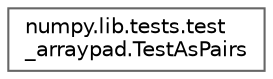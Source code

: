 digraph "Graphical Class Hierarchy"
{
 // LATEX_PDF_SIZE
  bgcolor="transparent";
  edge [fontname=Helvetica,fontsize=10,labelfontname=Helvetica,labelfontsize=10];
  node [fontname=Helvetica,fontsize=10,shape=box,height=0.2,width=0.4];
  rankdir="LR";
  Node0 [id="Node000000",label="numpy.lib.tests.test\l_arraypad.TestAsPairs",height=0.2,width=0.4,color="grey40", fillcolor="white", style="filled",URL="$d8/d71/classnumpy_1_1lib_1_1tests_1_1test__arraypad_1_1TestAsPairs.html",tooltip=" "];
}
